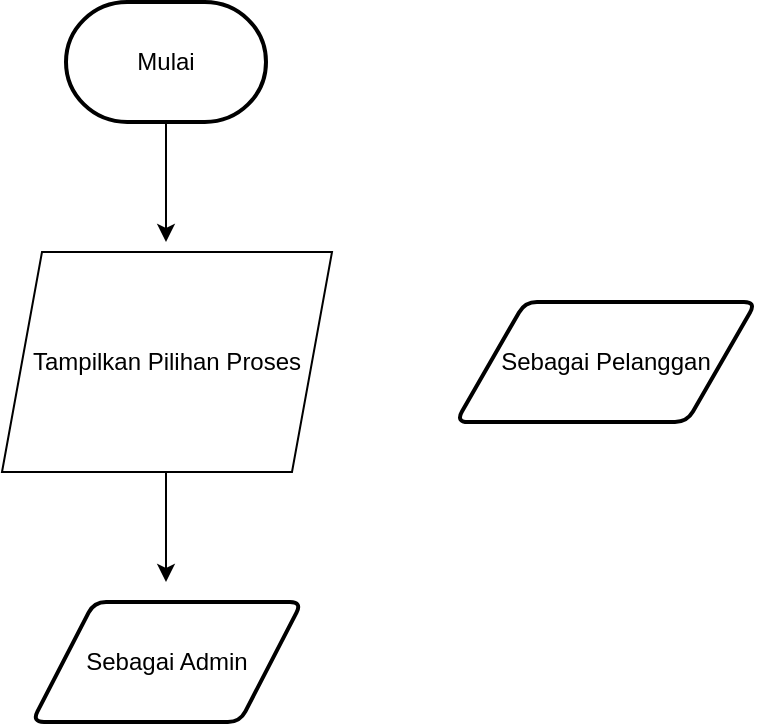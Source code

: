 <mxfile version="16.5.3" type="github">
  <diagram id="4FbYrCyCrbJip8_iALTe" name="Page-1">
    <mxGraphModel dx="868" dy="460" grid="1" gridSize="10" guides="1" tooltips="1" connect="1" arrows="1" fold="1" page="1" pageScale="1" pageWidth="850" pageHeight="1100" math="0" shadow="0">
      <root>
        <mxCell id="0" />
        <mxCell id="1" parent="0" />
        <mxCell id="jaSPMkxtzrHbwXUMrPOf-1" value="Mulai" style="strokeWidth=2;html=1;shape=mxgraph.flowchart.terminator;whiteSpace=wrap;" vertex="1" parent="1">
          <mxGeometry x="375" y="40" width="100" height="60" as="geometry" />
        </mxCell>
        <mxCell id="jaSPMkxtzrHbwXUMrPOf-4" value="Sebagai Admin" style="shape=parallelogram;html=1;strokeWidth=2;perimeter=parallelogramPerimeter;whiteSpace=wrap;rounded=1;arcSize=12;size=0.23;" vertex="1" parent="1">
          <mxGeometry x="358" y="340" width="135" height="60" as="geometry" />
        </mxCell>
        <mxCell id="jaSPMkxtzrHbwXUMrPOf-5" value="Sebagai Pelanggan" style="shape=parallelogram;html=1;strokeWidth=2;perimeter=parallelogramPerimeter;whiteSpace=wrap;rounded=1;arcSize=12;size=0.23;" vertex="1" parent="1">
          <mxGeometry x="570" y="190" width="150" height="60" as="geometry" />
        </mxCell>
        <mxCell id="jaSPMkxtzrHbwXUMrPOf-6" value="" style="endArrow=classic;html=1;rounded=0;exitX=0.5;exitY=1;exitDx=0;exitDy=0;exitPerimeter=0;" edge="1" parent="1" source="jaSPMkxtzrHbwXUMrPOf-1">
          <mxGeometry width="50" height="50" relative="1" as="geometry">
            <mxPoint x="400" y="260" as="sourcePoint" />
            <mxPoint x="425" y="160" as="targetPoint" />
          </mxGeometry>
        </mxCell>
        <mxCell id="jaSPMkxtzrHbwXUMrPOf-7" value="" style="endArrow=classic;html=1;rounded=0;exitX=0.5;exitY=1;exitDx=0;exitDy=0;exitPerimeter=0;" edge="1" parent="1">
          <mxGeometry width="50" height="50" relative="1" as="geometry">
            <mxPoint x="425" y="270" as="sourcePoint" />
            <mxPoint x="425" y="330" as="targetPoint" />
          </mxGeometry>
        </mxCell>
        <mxCell id="jaSPMkxtzrHbwXUMrPOf-9" value="Tampilkan Pilihan Proses&lt;br&gt;" style="shape=parallelogram;perimeter=parallelogramPerimeter;whiteSpace=wrap;html=1;fixedSize=1;" vertex="1" parent="1">
          <mxGeometry x="343" y="165" width="165" height="110" as="geometry" />
        </mxCell>
      </root>
    </mxGraphModel>
  </diagram>
</mxfile>
